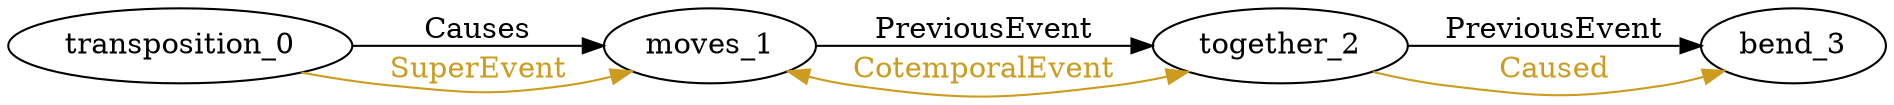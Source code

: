 digraph finite_state_machine { 
	rankdir=LR;
	size="50,50";
node0 [label = "transposition_0"]
node1 [label = "moves_1"]
node2 [label = "together_2"]
node3 [label = "bend_3"]
node0 -> node1 [ label = "Causes" fontcolor="black"  color = "Black"];
node0 -> node1 [ label = "SuperEvent" fontcolor="goldenrod3"  color = "goldenrod3"];
node1 -> node2 [ label = "PreviousEvent" fontcolor="black"  color = "Black"];
node1 -> node2 [ label = "CotemporalEvent" fontcolor="goldenrod3" dir = "both" color = "goldenrod3"];
node2 -> node3 [ label = "PreviousEvent" fontcolor="black"  color = "Black"];
node2 -> node3 [ label = "Caused" fontcolor="goldenrod3"  color = "goldenrod3"];
}